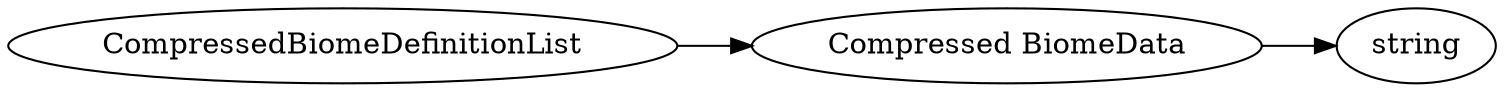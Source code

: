 digraph "CompressedBiomeDefinitionList" {
rankdir = LR
0
0 -> 1
1 -> 2

0 [label="CompressedBiomeDefinitionList",comment="name: \"CompressedBiomeDefinitionList\", typeName: \"\", id: 0, branchId: 301, recurseId: -1, attributes: 0, notes: \"\""];
1 [label="Compressed BiomeData",comment="name: \"Compressed BiomeData\", typeName: \"\", id: 1, branchId: 0, recurseId: -1, attributes: 0, notes: \"\""];
2 [label="string",comment="name: \"string\", typeName: \"\", id: 2, branchId: 0, recurseId: -1, attributes: 512, notes: \"\""];
{ rank = max;2}

}
